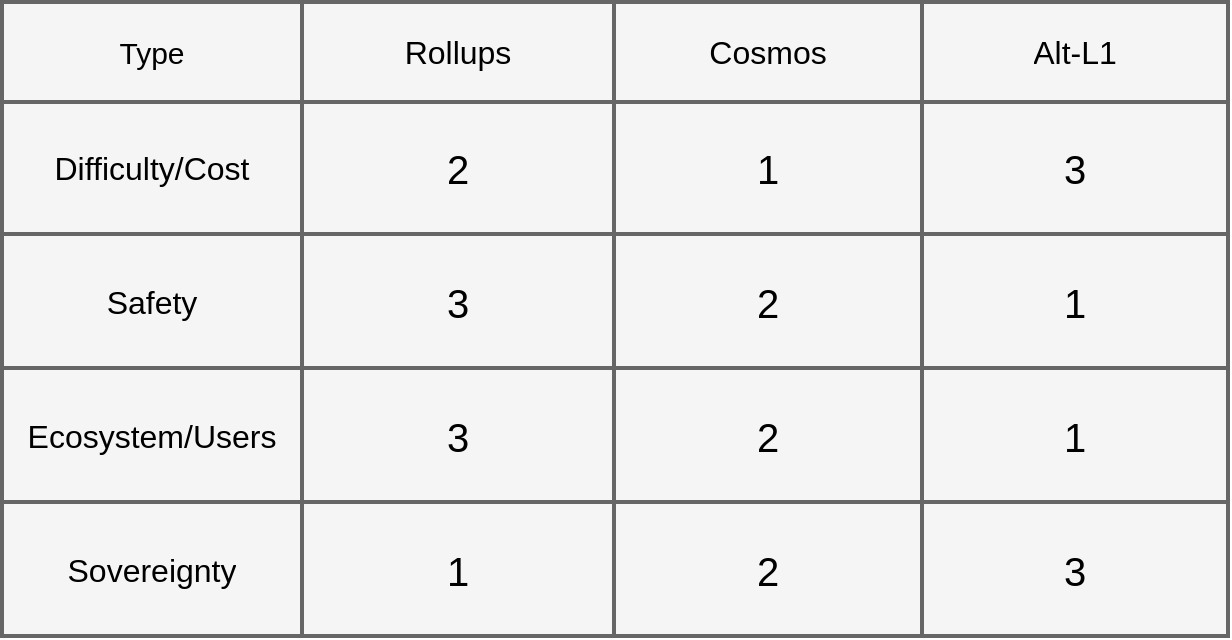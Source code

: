 <mxfile version="20.3.5" type="github">
  <diagram id="aXwWxf8wSfpk1ok2RsFa" name="Page-1">
    <mxGraphModel dx="1426" dy="794" grid="1" gridSize="10" guides="1" tooltips="1" connect="1" arrows="1" fold="1" page="1" pageScale="1" pageWidth="850" pageHeight="1100" math="0" shadow="0">
      <root>
        <mxCell id="0" />
        <mxCell id="1" parent="0" />
        <mxCell id="f3t_cLvHjlKY4Qx0JYFv-1" value="" style="shape=table;html=1;whiteSpace=wrap;startSize=0;container=1;collapsible=0;childLayout=tableLayout;strokeWidth=2;fillColor=#f5f5f5;strokeColor=#666666;fontColor=#333333;" vertex="1" parent="1">
          <mxGeometry x="100" y="240" width="613" height="317" as="geometry" />
        </mxCell>
        <mxCell id="f3t_cLvHjlKY4Qx0JYFv-2" value="" style="shape=tableRow;horizontal=0;startSize=0;swimlaneHead=0;swimlaneBody=0;top=0;left=0;bottom=0;right=0;collapsible=0;dropTarget=0;fillColor=none;points=[[0,0.5],[1,0.5]];portConstraint=eastwest;" vertex="1" parent="f3t_cLvHjlKY4Qx0JYFv-1">
          <mxGeometry width="613" height="50" as="geometry" />
        </mxCell>
        <mxCell id="f3t_cLvHjlKY4Qx0JYFv-36" value="&lt;font style=&quot;font-size: 15px;&quot;&gt;Type&lt;/font&gt;" style="shape=partialRectangle;html=1;whiteSpace=wrap;connectable=0;fillColor=none;top=0;left=0;bottom=0;right=0;overflow=hidden;" vertex="1" parent="f3t_cLvHjlKY4Qx0JYFv-2">
          <mxGeometry width="150" height="50" as="geometry">
            <mxRectangle width="150" height="50" as="alternateBounds" />
          </mxGeometry>
        </mxCell>
        <mxCell id="f3t_cLvHjlKY4Qx0JYFv-3" value="&lt;font style=&quot;font-size: 16px;&quot;&gt;Rollups&lt;/font&gt;" style="shape=partialRectangle;html=1;whiteSpace=wrap;connectable=0;fillColor=none;top=0;left=0;bottom=0;right=0;overflow=hidden;" vertex="1" parent="f3t_cLvHjlKY4Qx0JYFv-2">
          <mxGeometry x="150" width="156" height="50" as="geometry">
            <mxRectangle width="156" height="50" as="alternateBounds" />
          </mxGeometry>
        </mxCell>
        <mxCell id="f3t_cLvHjlKY4Qx0JYFv-4" value="&lt;font style=&quot;font-size: 16px;&quot;&gt;Cosmos&lt;/font&gt;" style="shape=partialRectangle;html=1;whiteSpace=wrap;connectable=0;fillColor=none;top=0;left=0;bottom=0;right=0;overflow=hidden;" vertex="1" parent="f3t_cLvHjlKY4Qx0JYFv-2">
          <mxGeometry x="306" width="154" height="50" as="geometry">
            <mxRectangle width="154" height="50" as="alternateBounds" />
          </mxGeometry>
        </mxCell>
        <mxCell id="f3t_cLvHjlKY4Qx0JYFv-5" value="&lt;font style=&quot;font-size: 16px;&quot;&gt;Alt-L1&lt;/font&gt;" style="shape=partialRectangle;html=1;whiteSpace=wrap;connectable=0;fillColor=none;top=0;left=0;bottom=0;right=0;overflow=hidden;" vertex="1" parent="f3t_cLvHjlKY4Qx0JYFv-2">
          <mxGeometry x="460" width="153" height="50" as="geometry">
            <mxRectangle width="153" height="50" as="alternateBounds" />
          </mxGeometry>
        </mxCell>
        <mxCell id="f3t_cLvHjlKY4Qx0JYFv-6" value="" style="shape=tableRow;horizontal=0;startSize=0;swimlaneHead=0;swimlaneBody=0;top=0;left=0;bottom=0;right=0;collapsible=0;dropTarget=0;fillColor=none;points=[[0,0.5],[1,0.5]];portConstraint=eastwest;" vertex="1" parent="f3t_cLvHjlKY4Qx0JYFv-1">
          <mxGeometry y="50" width="613" height="66" as="geometry" />
        </mxCell>
        <mxCell id="f3t_cLvHjlKY4Qx0JYFv-37" value="&lt;font style=&quot;font-size: 16px;&quot;&gt;Difficulty/Cost&lt;/font&gt;" style="shape=partialRectangle;html=1;whiteSpace=wrap;connectable=0;fillColor=none;top=0;left=0;bottom=0;right=0;overflow=hidden;" vertex="1" parent="f3t_cLvHjlKY4Qx0JYFv-6">
          <mxGeometry width="150" height="66" as="geometry">
            <mxRectangle width="150" height="66" as="alternateBounds" />
          </mxGeometry>
        </mxCell>
        <mxCell id="f3t_cLvHjlKY4Qx0JYFv-7" value="&lt;font style=&quot;font-size: 20px;&quot;&gt;2&lt;/font&gt;" style="shape=partialRectangle;html=1;whiteSpace=wrap;connectable=0;fillColor=none;top=0;left=0;bottom=0;right=0;overflow=hidden;" vertex="1" parent="f3t_cLvHjlKY4Qx0JYFv-6">
          <mxGeometry x="150" width="156" height="66" as="geometry">
            <mxRectangle width="156" height="66" as="alternateBounds" />
          </mxGeometry>
        </mxCell>
        <mxCell id="f3t_cLvHjlKY4Qx0JYFv-8" value="&lt;font style=&quot;font-size: 20px;&quot;&gt;1&lt;/font&gt;" style="shape=partialRectangle;html=1;whiteSpace=wrap;connectable=0;fillColor=none;top=0;left=0;bottom=0;right=0;overflow=hidden;" vertex="1" parent="f3t_cLvHjlKY4Qx0JYFv-6">
          <mxGeometry x="306" width="154" height="66" as="geometry">
            <mxRectangle width="154" height="66" as="alternateBounds" />
          </mxGeometry>
        </mxCell>
        <mxCell id="f3t_cLvHjlKY4Qx0JYFv-9" value="&lt;span style=&quot;font-size: 20px;&quot;&gt;3&lt;/span&gt;" style="shape=partialRectangle;html=1;whiteSpace=wrap;connectable=0;fillColor=none;top=0;left=0;bottom=0;right=0;overflow=hidden;" vertex="1" parent="f3t_cLvHjlKY4Qx0JYFv-6">
          <mxGeometry x="460" width="153" height="66" as="geometry">
            <mxRectangle width="153" height="66" as="alternateBounds" />
          </mxGeometry>
        </mxCell>
        <mxCell id="f3t_cLvHjlKY4Qx0JYFv-28" style="shape=tableRow;horizontal=0;startSize=0;swimlaneHead=0;swimlaneBody=0;top=0;left=0;bottom=0;right=0;collapsible=0;dropTarget=0;fillColor=none;points=[[0,0.5],[1,0.5]];portConstraint=eastwest;" vertex="1" parent="f3t_cLvHjlKY4Qx0JYFv-1">
          <mxGeometry y="116" width="613" height="67" as="geometry" />
        </mxCell>
        <mxCell id="f3t_cLvHjlKY4Qx0JYFv-38" value="&lt;font style=&quot;font-size: 16px;&quot;&gt;Safety&lt;/font&gt;" style="shape=partialRectangle;html=1;whiteSpace=wrap;connectable=0;fillColor=none;top=0;left=0;bottom=0;right=0;overflow=hidden;" vertex="1" parent="f3t_cLvHjlKY4Qx0JYFv-28">
          <mxGeometry width="150" height="67" as="geometry">
            <mxRectangle width="150" height="67" as="alternateBounds" />
          </mxGeometry>
        </mxCell>
        <mxCell id="f3t_cLvHjlKY4Qx0JYFv-29" value="&lt;span style=&quot;font-size: 20px;&quot;&gt;3&lt;/span&gt;" style="shape=partialRectangle;html=1;whiteSpace=wrap;connectable=0;fillColor=none;top=0;left=0;bottom=0;right=0;overflow=hidden;" vertex="1" parent="f3t_cLvHjlKY4Qx0JYFv-28">
          <mxGeometry x="150" width="156" height="67" as="geometry">
            <mxRectangle width="156" height="67" as="alternateBounds" />
          </mxGeometry>
        </mxCell>
        <mxCell id="f3t_cLvHjlKY4Qx0JYFv-30" value="&lt;span style=&quot;font-size: 20px;&quot;&gt;2&lt;/span&gt;" style="shape=partialRectangle;html=1;whiteSpace=wrap;connectable=0;fillColor=none;top=0;left=0;bottom=0;right=0;overflow=hidden;" vertex="1" parent="f3t_cLvHjlKY4Qx0JYFv-28">
          <mxGeometry x="306" width="154" height="67" as="geometry">
            <mxRectangle width="154" height="67" as="alternateBounds" />
          </mxGeometry>
        </mxCell>
        <mxCell id="f3t_cLvHjlKY4Qx0JYFv-31" value="&lt;span style=&quot;font-size: 20px;&quot;&gt;1&lt;/span&gt;" style="shape=partialRectangle;html=1;whiteSpace=wrap;connectable=0;fillColor=none;top=0;left=0;bottom=0;right=0;overflow=hidden;pointerEvents=1;" vertex="1" parent="f3t_cLvHjlKY4Qx0JYFv-28">
          <mxGeometry x="460" width="153" height="67" as="geometry">
            <mxRectangle width="153" height="67" as="alternateBounds" />
          </mxGeometry>
        </mxCell>
        <mxCell id="f3t_cLvHjlKY4Qx0JYFv-32" style="shape=tableRow;horizontal=0;startSize=0;swimlaneHead=0;swimlaneBody=0;top=0;left=0;bottom=0;right=0;collapsible=0;dropTarget=0;fillColor=none;points=[[0,0.5],[1,0.5]];portConstraint=eastwest;" vertex="1" parent="f3t_cLvHjlKY4Qx0JYFv-1">
          <mxGeometry y="183" width="613" height="67" as="geometry" />
        </mxCell>
        <mxCell id="f3t_cLvHjlKY4Qx0JYFv-39" value="&lt;font style=&quot;font-size: 16px;&quot;&gt;Ecosystem/Users&lt;/font&gt;" style="shape=partialRectangle;html=1;whiteSpace=wrap;connectable=0;fillColor=none;top=0;left=0;bottom=0;right=0;overflow=hidden;" vertex="1" parent="f3t_cLvHjlKY4Qx0JYFv-32">
          <mxGeometry width="150" height="67" as="geometry">
            <mxRectangle width="150" height="67" as="alternateBounds" />
          </mxGeometry>
        </mxCell>
        <mxCell id="f3t_cLvHjlKY4Qx0JYFv-33" value="&lt;font style=&quot;font-size: 20px;&quot;&gt;3&lt;/font&gt;" style="shape=partialRectangle;html=1;whiteSpace=wrap;connectable=0;fillColor=none;top=0;left=0;bottom=0;right=0;overflow=hidden;" vertex="1" parent="f3t_cLvHjlKY4Qx0JYFv-32">
          <mxGeometry x="150" width="156" height="67" as="geometry">
            <mxRectangle width="156" height="67" as="alternateBounds" />
          </mxGeometry>
        </mxCell>
        <mxCell id="f3t_cLvHjlKY4Qx0JYFv-34" value="&lt;span style=&quot;font-size: 20px;&quot;&gt;2&lt;/span&gt;" style="shape=partialRectangle;html=1;whiteSpace=wrap;connectable=0;fillColor=none;top=0;left=0;bottom=0;right=0;overflow=hidden;" vertex="1" parent="f3t_cLvHjlKY4Qx0JYFv-32">
          <mxGeometry x="306" width="154" height="67" as="geometry">
            <mxRectangle width="154" height="67" as="alternateBounds" />
          </mxGeometry>
        </mxCell>
        <mxCell id="f3t_cLvHjlKY4Qx0JYFv-35" value="&lt;span style=&quot;font-size: 20px;&quot;&gt;1&lt;/span&gt;" style="shape=partialRectangle;html=1;whiteSpace=wrap;connectable=0;fillColor=none;top=0;left=0;bottom=0;right=0;overflow=hidden;pointerEvents=1;" vertex="1" parent="f3t_cLvHjlKY4Qx0JYFv-32">
          <mxGeometry x="460" width="153" height="67" as="geometry">
            <mxRectangle width="153" height="67" as="alternateBounds" />
          </mxGeometry>
        </mxCell>
        <mxCell id="f3t_cLvHjlKY4Qx0JYFv-10" value="" style="shape=tableRow;horizontal=0;startSize=0;swimlaneHead=0;swimlaneBody=0;top=0;left=0;bottom=0;right=0;collapsible=0;dropTarget=0;fillColor=none;points=[[0,0.5],[1,0.5]];portConstraint=eastwest;" vertex="1" parent="f3t_cLvHjlKY4Qx0JYFv-1">
          <mxGeometry y="250" width="613" height="67" as="geometry" />
        </mxCell>
        <mxCell id="f3t_cLvHjlKY4Qx0JYFv-40" value="&lt;font style=&quot;font-size: 16px;&quot;&gt;Sovereignty&lt;/font&gt;" style="shape=partialRectangle;html=1;whiteSpace=wrap;connectable=0;fillColor=none;top=0;left=0;bottom=0;right=0;overflow=hidden;" vertex="1" parent="f3t_cLvHjlKY4Qx0JYFv-10">
          <mxGeometry width="150" height="67" as="geometry">
            <mxRectangle width="150" height="67" as="alternateBounds" />
          </mxGeometry>
        </mxCell>
        <mxCell id="f3t_cLvHjlKY4Qx0JYFv-11" value="&lt;span style=&quot;font-size: 20px;&quot;&gt;1&lt;/span&gt;" style="shape=partialRectangle;html=1;whiteSpace=wrap;connectable=0;fillColor=none;top=0;left=0;bottom=0;right=0;overflow=hidden;" vertex="1" parent="f3t_cLvHjlKY4Qx0JYFv-10">
          <mxGeometry x="150" width="156" height="67" as="geometry">
            <mxRectangle width="156" height="67" as="alternateBounds" />
          </mxGeometry>
        </mxCell>
        <mxCell id="f3t_cLvHjlKY4Qx0JYFv-12" value="&lt;span style=&quot;font-size: 20px;&quot;&gt;2&lt;/span&gt;" style="shape=partialRectangle;html=1;whiteSpace=wrap;connectable=0;fillColor=none;top=0;left=0;bottom=0;right=0;overflow=hidden;" vertex="1" parent="f3t_cLvHjlKY4Qx0JYFv-10">
          <mxGeometry x="306" width="154" height="67" as="geometry">
            <mxRectangle width="154" height="67" as="alternateBounds" />
          </mxGeometry>
        </mxCell>
        <mxCell id="f3t_cLvHjlKY4Qx0JYFv-13" value="&lt;font style=&quot;font-size: 20px;&quot;&gt;3&lt;/font&gt;" style="shape=partialRectangle;html=1;whiteSpace=wrap;connectable=0;fillColor=none;top=0;left=0;bottom=0;right=0;overflow=hidden;pointerEvents=1;" vertex="1" parent="f3t_cLvHjlKY4Qx0JYFv-10">
          <mxGeometry x="460" width="153" height="67" as="geometry">
            <mxRectangle width="153" height="67" as="alternateBounds" />
          </mxGeometry>
        </mxCell>
      </root>
    </mxGraphModel>
  </diagram>
</mxfile>

